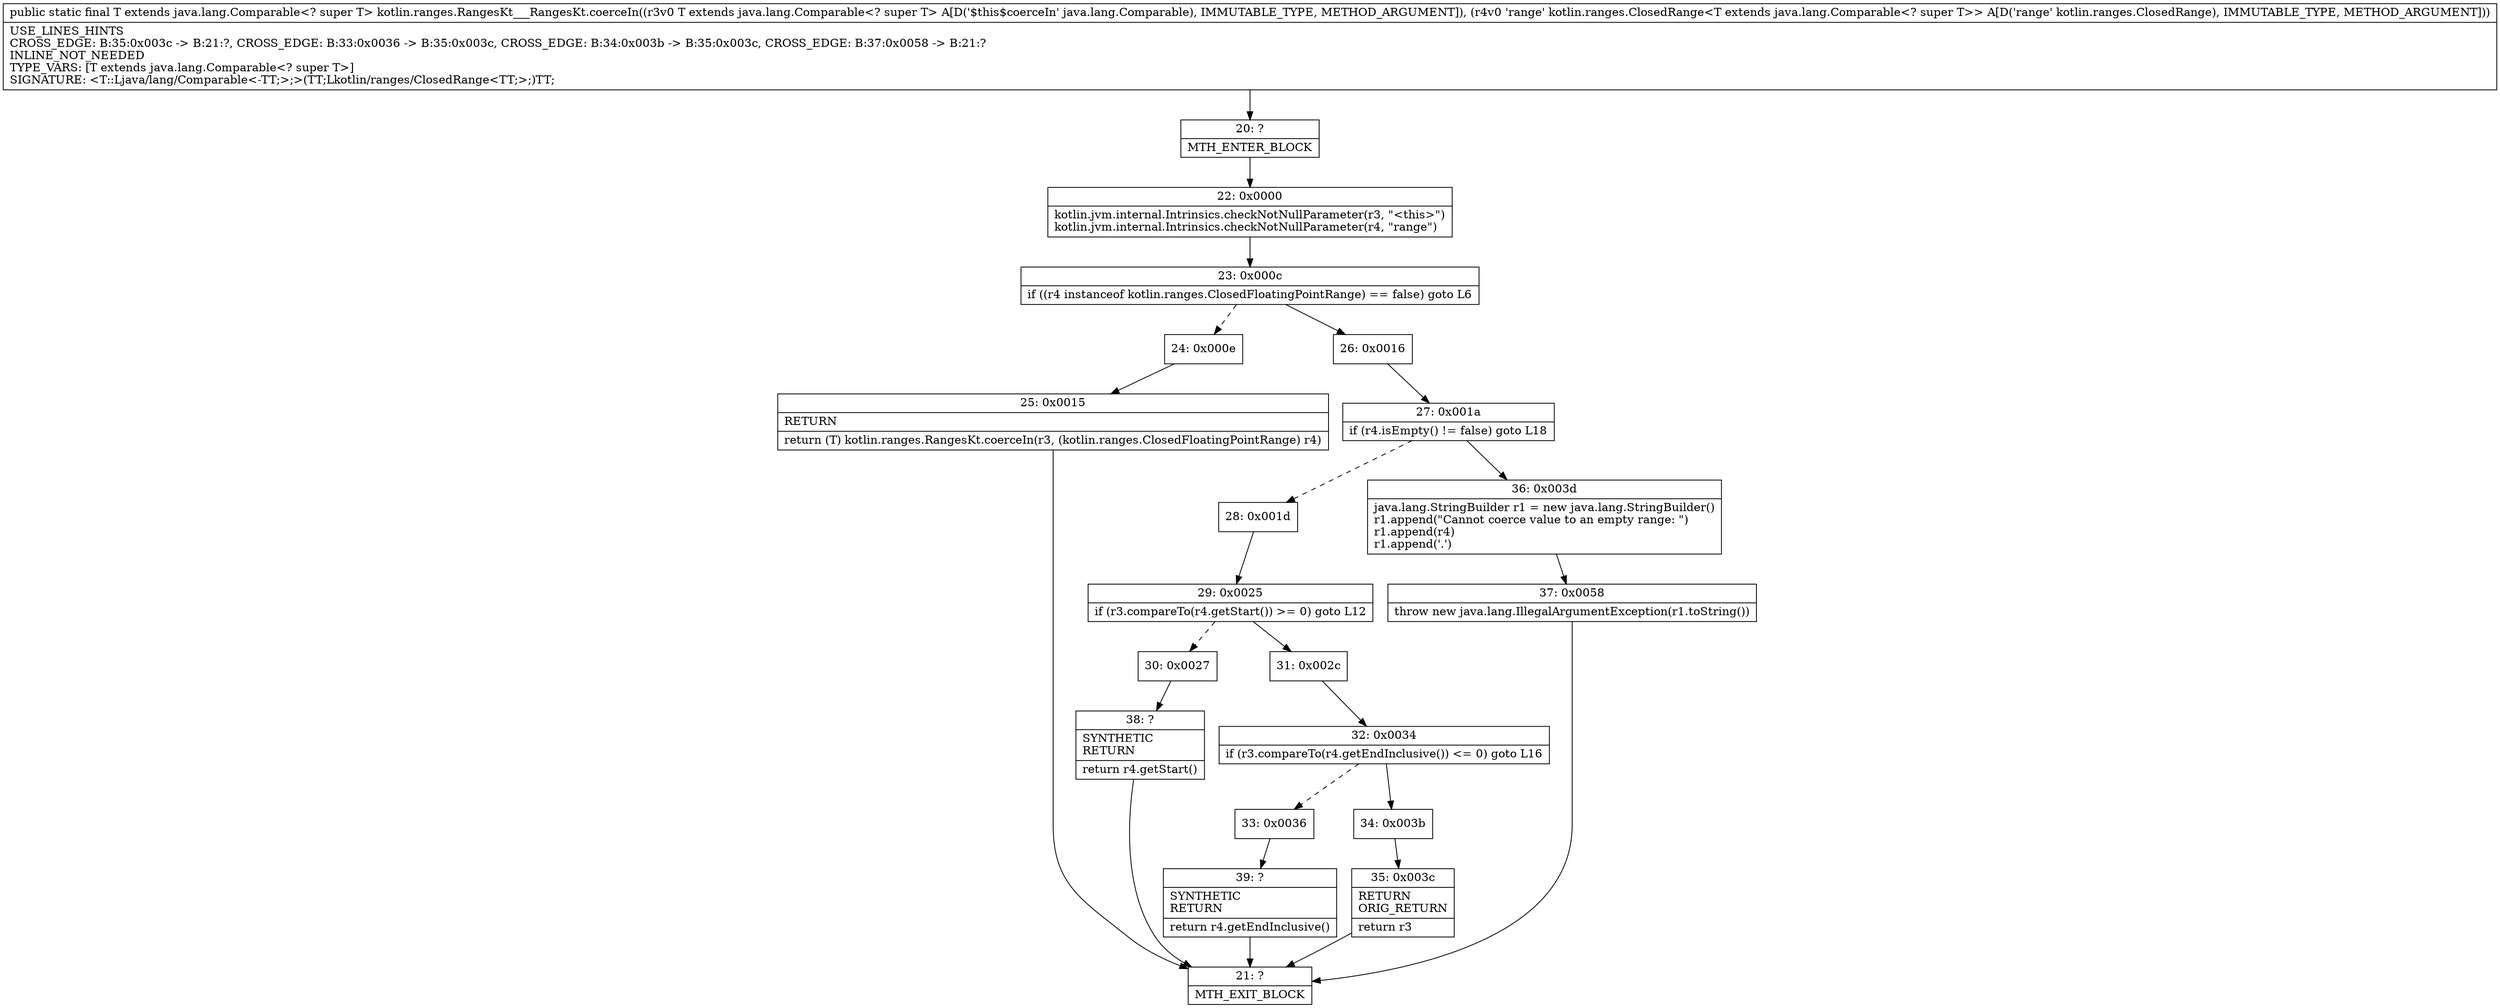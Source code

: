 digraph "CFG forkotlin.ranges.RangesKt___RangesKt.coerceIn(Ljava\/lang\/Comparable;Lkotlin\/ranges\/ClosedRange;)Ljava\/lang\/Comparable;" {
Node_20 [shape=record,label="{20\:\ ?|MTH_ENTER_BLOCK\l}"];
Node_22 [shape=record,label="{22\:\ 0x0000|kotlin.jvm.internal.Intrinsics.checkNotNullParameter(r3, \"\<this\>\")\lkotlin.jvm.internal.Intrinsics.checkNotNullParameter(r4, \"range\")\l}"];
Node_23 [shape=record,label="{23\:\ 0x000c|if ((r4 instanceof kotlin.ranges.ClosedFloatingPointRange) == false) goto L6\l}"];
Node_24 [shape=record,label="{24\:\ 0x000e}"];
Node_25 [shape=record,label="{25\:\ 0x0015|RETURN\l|return (T) kotlin.ranges.RangesKt.coerceIn(r3, (kotlin.ranges.ClosedFloatingPointRange) r4)\l}"];
Node_21 [shape=record,label="{21\:\ ?|MTH_EXIT_BLOCK\l}"];
Node_26 [shape=record,label="{26\:\ 0x0016}"];
Node_27 [shape=record,label="{27\:\ 0x001a|if (r4.isEmpty() != false) goto L18\l}"];
Node_28 [shape=record,label="{28\:\ 0x001d}"];
Node_29 [shape=record,label="{29\:\ 0x0025|if (r3.compareTo(r4.getStart()) \>= 0) goto L12\l}"];
Node_30 [shape=record,label="{30\:\ 0x0027}"];
Node_38 [shape=record,label="{38\:\ ?|SYNTHETIC\lRETURN\l|return r4.getStart()\l}"];
Node_31 [shape=record,label="{31\:\ 0x002c}"];
Node_32 [shape=record,label="{32\:\ 0x0034|if (r3.compareTo(r4.getEndInclusive()) \<= 0) goto L16\l}"];
Node_33 [shape=record,label="{33\:\ 0x0036}"];
Node_39 [shape=record,label="{39\:\ ?|SYNTHETIC\lRETURN\l|return r4.getEndInclusive()\l}"];
Node_34 [shape=record,label="{34\:\ 0x003b}"];
Node_35 [shape=record,label="{35\:\ 0x003c|RETURN\lORIG_RETURN\l|return r3\l}"];
Node_36 [shape=record,label="{36\:\ 0x003d|java.lang.StringBuilder r1 = new java.lang.StringBuilder()\lr1.append(\"Cannot coerce value to an empty range: \")\lr1.append(r4)\lr1.append('.')\l}"];
Node_37 [shape=record,label="{37\:\ 0x0058|throw new java.lang.IllegalArgumentException(r1.toString())\l}"];
MethodNode[shape=record,label="{public static final T extends java.lang.Comparable\<? super T\> kotlin.ranges.RangesKt___RangesKt.coerceIn((r3v0 T extends java.lang.Comparable\<? super T\> A[D('$this$coerceIn' java.lang.Comparable), IMMUTABLE_TYPE, METHOD_ARGUMENT]), (r4v0 'range' kotlin.ranges.ClosedRange\<T extends java.lang.Comparable\<? super T\>\> A[D('range' kotlin.ranges.ClosedRange), IMMUTABLE_TYPE, METHOD_ARGUMENT]))  | USE_LINES_HINTS\lCROSS_EDGE: B:35:0x003c \-\> B:21:?, CROSS_EDGE: B:33:0x0036 \-\> B:35:0x003c, CROSS_EDGE: B:34:0x003b \-\> B:35:0x003c, CROSS_EDGE: B:37:0x0058 \-\> B:21:?\lINLINE_NOT_NEEDED\lTYPE_VARS: [T extends java.lang.Comparable\<? super T\>]\lSIGNATURE: \<T::Ljava\/lang\/Comparable\<\-TT;\>;\>(TT;Lkotlin\/ranges\/ClosedRange\<TT;\>;)TT;\l}"];
MethodNode -> Node_20;Node_20 -> Node_22;
Node_22 -> Node_23;
Node_23 -> Node_24[style=dashed];
Node_23 -> Node_26;
Node_24 -> Node_25;
Node_25 -> Node_21;
Node_26 -> Node_27;
Node_27 -> Node_28[style=dashed];
Node_27 -> Node_36;
Node_28 -> Node_29;
Node_29 -> Node_30[style=dashed];
Node_29 -> Node_31;
Node_30 -> Node_38;
Node_38 -> Node_21;
Node_31 -> Node_32;
Node_32 -> Node_33[style=dashed];
Node_32 -> Node_34;
Node_33 -> Node_39;
Node_39 -> Node_21;
Node_34 -> Node_35;
Node_35 -> Node_21;
Node_36 -> Node_37;
Node_37 -> Node_21;
}

